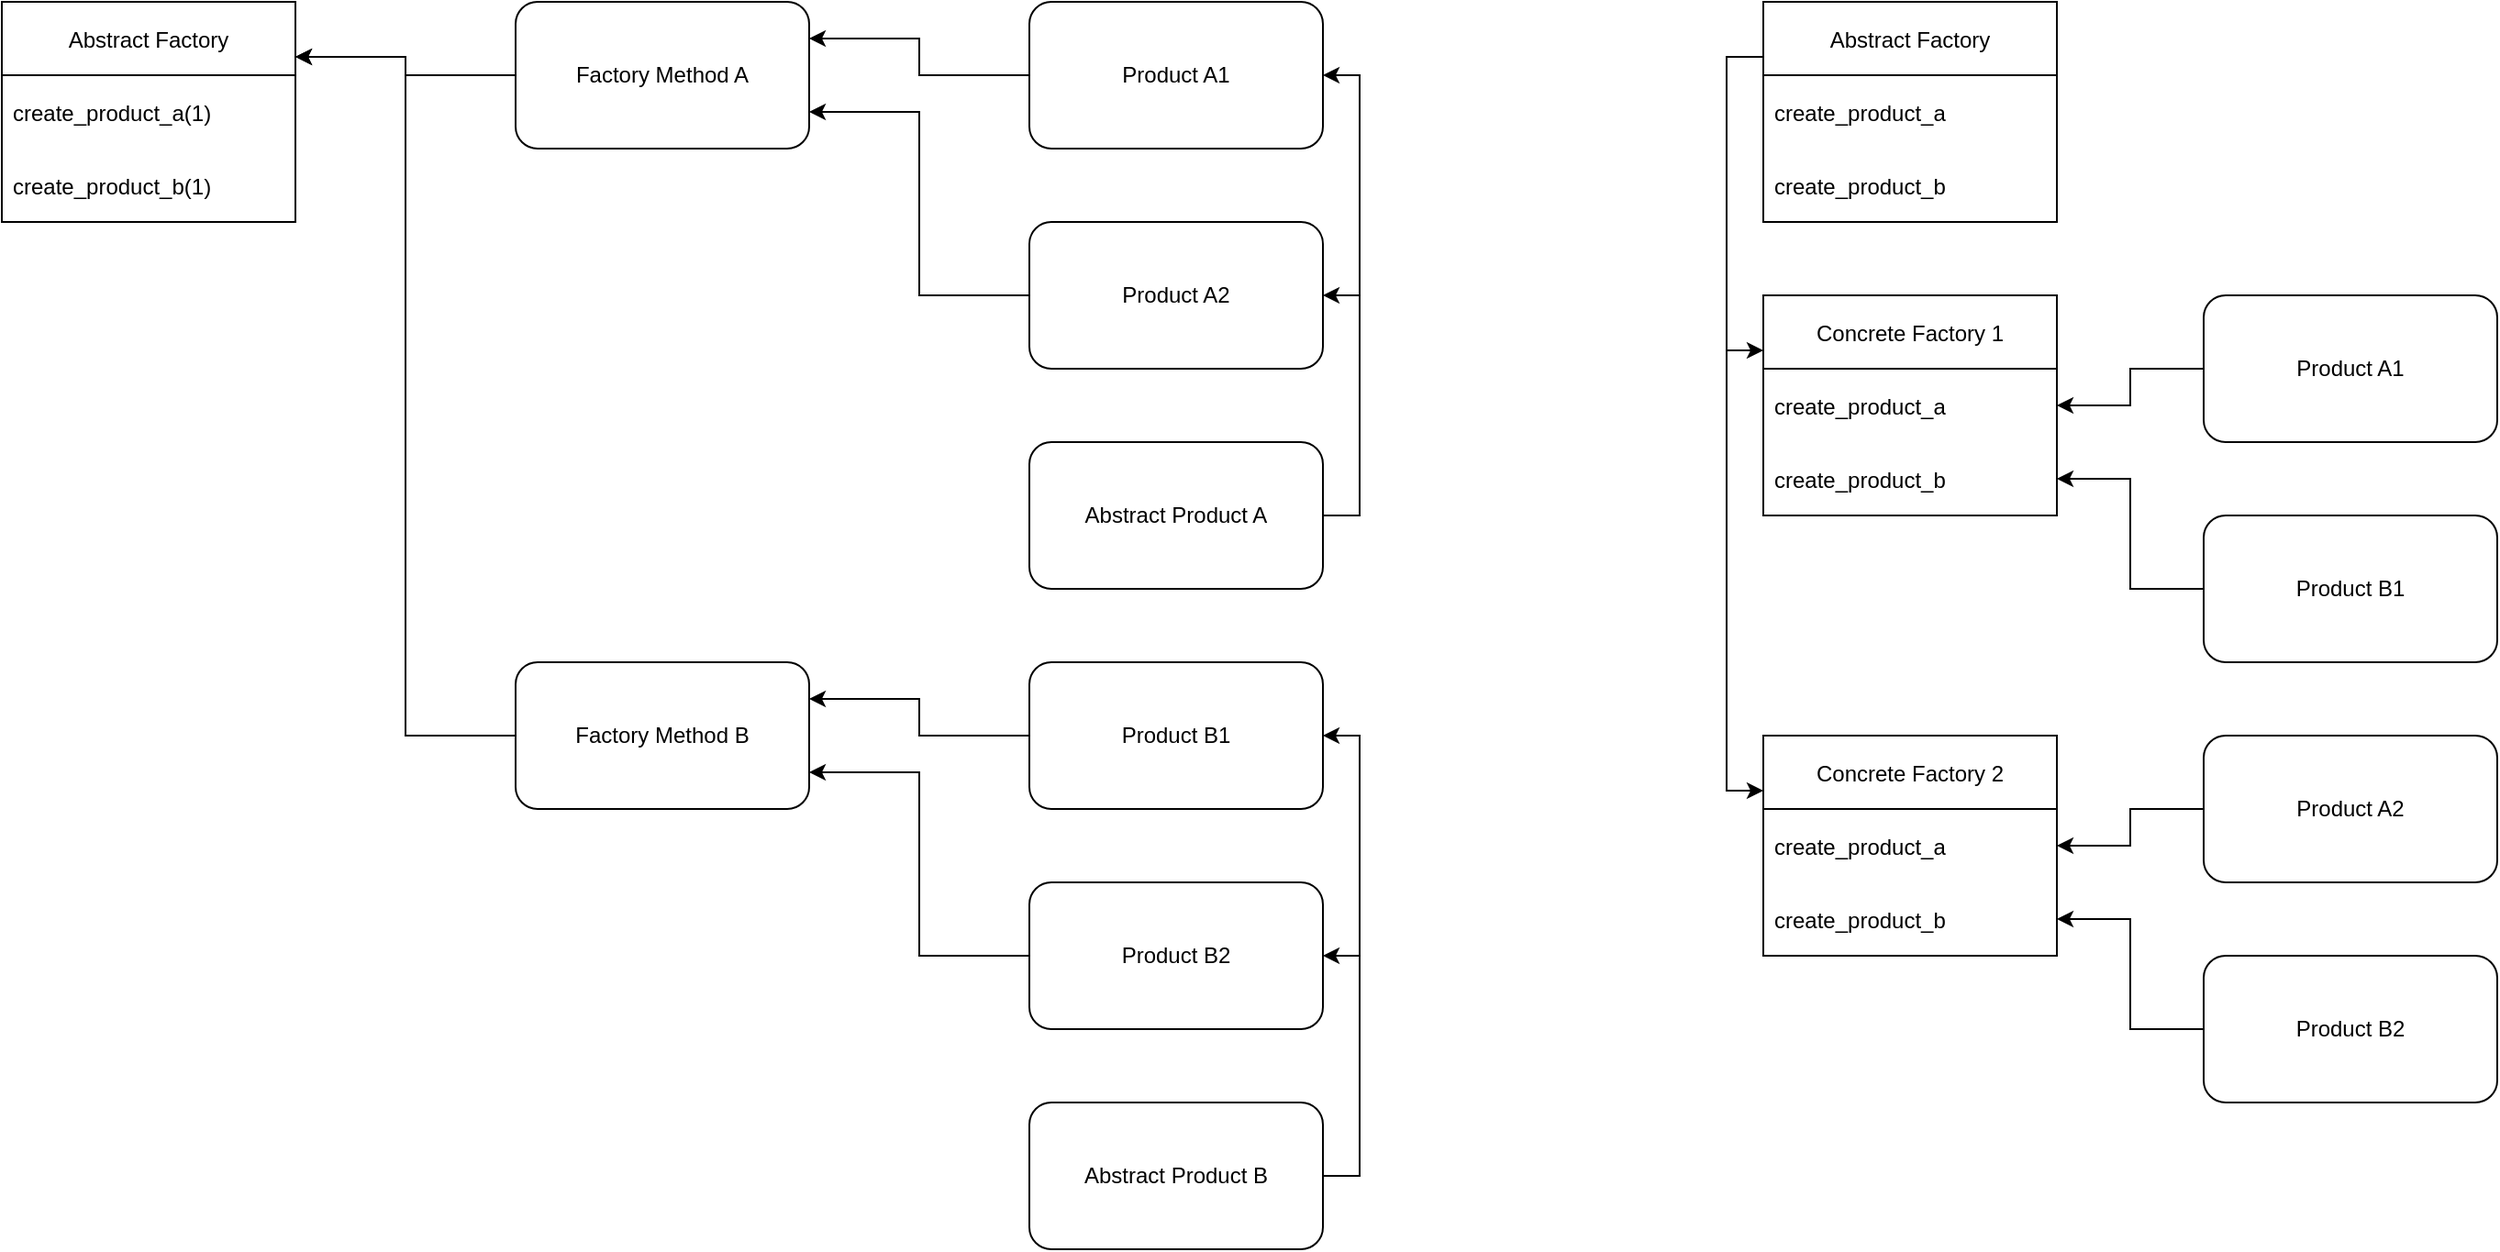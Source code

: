 <mxfile version="18.1.3" type="device"><diagram id="31KkvgHiG4aJ4mhq2gwg" name="Page-1"><mxGraphModel dx="1822" dy="861" grid="1" gridSize="10" guides="1" tooltips="1" connect="1" arrows="1" fold="1" page="0" pageScale="1" pageWidth="850" pageHeight="1100" math="0" shadow="0"><root><mxCell id="0"/><mxCell id="1" parent="0"/><mxCell id="8Xe1lIj_c40SGVk25aZb-7" style="edgeStyle=orthogonalEdgeStyle;rounded=0;orthogonalLoop=1;jettySize=auto;html=1;exitX=1;exitY=0.5;exitDx=0;exitDy=0;entryX=1;entryY=0.5;entryDx=0;entryDy=0;" edge="1" parent="1" source="8Xe1lIj_c40SGVk25aZb-1" target="8Xe1lIj_c40SGVk25aZb-4"><mxGeometry relative="1" as="geometry"/></mxCell><mxCell id="8Xe1lIj_c40SGVk25aZb-8" style="edgeStyle=orthogonalEdgeStyle;rounded=0;orthogonalLoop=1;jettySize=auto;html=1;exitX=1;exitY=0.5;exitDx=0;exitDy=0;entryX=1;entryY=0.5;entryDx=0;entryDy=0;" edge="1" parent="1" source="8Xe1lIj_c40SGVk25aZb-1" target="8Xe1lIj_c40SGVk25aZb-6"><mxGeometry relative="1" as="geometry"/></mxCell><mxCell id="8Xe1lIj_c40SGVk25aZb-1" value="Abstract Product A" style="rounded=1;whiteSpace=wrap;html=1;" vertex="1" parent="1"><mxGeometry x="360" y="280" width="160" height="80" as="geometry"/></mxCell><mxCell id="8Xe1lIj_c40SGVk25aZb-18" style="edgeStyle=orthogonalEdgeStyle;rounded=0;orthogonalLoop=1;jettySize=auto;html=1;exitX=0;exitY=0.5;exitDx=0;exitDy=0;entryX=1;entryY=0.75;entryDx=0;entryDy=0;" edge="1" parent="1" source="8Xe1lIj_c40SGVk25aZb-4" target="8Xe1lIj_c40SGVk25aZb-15"><mxGeometry relative="1" as="geometry"><mxPoint x="310" y="10" as="targetPoint"/></mxGeometry></mxCell><mxCell id="8Xe1lIj_c40SGVk25aZb-4" value="Product A2" style="rounded=1;whiteSpace=wrap;html=1;" vertex="1" parent="1"><mxGeometry x="360" y="160" width="160" height="80" as="geometry"/></mxCell><mxCell id="8Xe1lIj_c40SGVk25aZb-17" style="edgeStyle=orthogonalEdgeStyle;rounded=0;orthogonalLoop=1;jettySize=auto;html=1;exitX=0;exitY=0.5;exitDx=0;exitDy=0;entryX=1;entryY=0.25;entryDx=0;entryDy=0;" edge="1" parent="1" source="8Xe1lIj_c40SGVk25aZb-6" target="8Xe1lIj_c40SGVk25aZb-15"><mxGeometry relative="1" as="geometry"/></mxCell><mxCell id="8Xe1lIj_c40SGVk25aZb-6" value="Product A1" style="rounded=1;whiteSpace=wrap;html=1;" vertex="1" parent="1"><mxGeometry x="360" y="40" width="160" height="80" as="geometry"/></mxCell><mxCell id="8Xe1lIj_c40SGVk25aZb-9" style="edgeStyle=orthogonalEdgeStyle;rounded=0;orthogonalLoop=1;jettySize=auto;html=1;exitX=1;exitY=0.5;exitDx=0;exitDy=0;entryX=1;entryY=0.5;entryDx=0;entryDy=0;" edge="1" parent="1" source="8Xe1lIj_c40SGVk25aZb-11" target="8Xe1lIj_c40SGVk25aZb-12"><mxGeometry relative="1" as="geometry"/></mxCell><mxCell id="8Xe1lIj_c40SGVk25aZb-10" style="edgeStyle=orthogonalEdgeStyle;rounded=0;orthogonalLoop=1;jettySize=auto;html=1;exitX=1;exitY=0.5;exitDx=0;exitDy=0;entryX=1;entryY=0.5;entryDx=0;entryDy=0;" edge="1" parent="1" source="8Xe1lIj_c40SGVk25aZb-11" target="8Xe1lIj_c40SGVk25aZb-13"><mxGeometry relative="1" as="geometry"/></mxCell><mxCell id="8Xe1lIj_c40SGVk25aZb-11" value="Abstract Product B" style="rounded=1;whiteSpace=wrap;html=1;" vertex="1" parent="1"><mxGeometry x="360" y="640" width="160" height="80" as="geometry"/></mxCell><mxCell id="8Xe1lIj_c40SGVk25aZb-20" style="edgeStyle=orthogonalEdgeStyle;rounded=0;orthogonalLoop=1;jettySize=auto;html=1;exitX=0;exitY=0.5;exitDx=0;exitDy=0;entryX=1;entryY=0.75;entryDx=0;entryDy=0;" edge="1" parent="1" source="8Xe1lIj_c40SGVk25aZb-12" target="8Xe1lIj_c40SGVk25aZb-16"><mxGeometry relative="1" as="geometry"/></mxCell><mxCell id="8Xe1lIj_c40SGVk25aZb-12" value="Product B2" style="rounded=1;whiteSpace=wrap;html=1;" vertex="1" parent="1"><mxGeometry x="360" y="520" width="160" height="80" as="geometry"/></mxCell><mxCell id="8Xe1lIj_c40SGVk25aZb-19" style="edgeStyle=orthogonalEdgeStyle;rounded=0;orthogonalLoop=1;jettySize=auto;html=1;exitX=0;exitY=0.5;exitDx=0;exitDy=0;entryX=1;entryY=0.25;entryDx=0;entryDy=0;" edge="1" parent="1" source="8Xe1lIj_c40SGVk25aZb-13" target="8Xe1lIj_c40SGVk25aZb-16"><mxGeometry relative="1" as="geometry"/></mxCell><mxCell id="8Xe1lIj_c40SGVk25aZb-13" value="Product B1" style="rounded=1;whiteSpace=wrap;html=1;" vertex="1" parent="1"><mxGeometry x="360" y="400" width="160" height="80" as="geometry"/></mxCell><mxCell id="8Xe1lIj_c40SGVk25aZb-22" style="edgeStyle=orthogonalEdgeStyle;rounded=0;orthogonalLoop=1;jettySize=auto;html=1;exitX=0;exitY=0.5;exitDx=0;exitDy=0;entryX=1;entryY=0.25;entryDx=0;entryDy=0;" edge="1" parent="1" source="8Xe1lIj_c40SGVk25aZb-15" target="8Xe1lIj_c40SGVk25aZb-24"><mxGeometry relative="1" as="geometry"><mxPoint y="260" as="targetPoint"/></mxGeometry></mxCell><mxCell id="8Xe1lIj_c40SGVk25aZb-15" value="Factory Method A" style="rounded=1;whiteSpace=wrap;html=1;" vertex="1" parent="1"><mxGeometry x="80" y="40" width="160" height="80" as="geometry"/></mxCell><mxCell id="8Xe1lIj_c40SGVk25aZb-23" style="edgeStyle=orthogonalEdgeStyle;rounded=0;orthogonalLoop=1;jettySize=auto;html=1;exitX=0;exitY=0.5;exitDx=0;exitDy=0;entryX=1;entryY=0.25;entryDx=0;entryDy=0;" edge="1" parent="1" source="8Xe1lIj_c40SGVk25aZb-16" target="8Xe1lIj_c40SGVk25aZb-24"><mxGeometry relative="1" as="geometry"><mxPoint y="300" as="targetPoint"/></mxGeometry></mxCell><mxCell id="8Xe1lIj_c40SGVk25aZb-16" value="Factory Method B" style="rounded=1;whiteSpace=wrap;html=1;" vertex="1" parent="1"><mxGeometry x="80" y="400" width="160" height="80" as="geometry"/></mxCell><mxCell id="8Xe1lIj_c40SGVk25aZb-24" value="Abstract Factory" style="swimlane;fontStyle=0;childLayout=stackLayout;horizontal=1;startSize=40;horizontalStack=0;resizeParent=1;resizeParentMax=0;resizeLast=0;collapsible=1;marginBottom=0;" vertex="1" parent="1"><mxGeometry x="-200" y="40" width="160" height="120" as="geometry"/></mxCell><mxCell id="8Xe1lIj_c40SGVk25aZb-25" value="create_product_a(1)" style="text;strokeColor=none;fillColor=none;align=left;verticalAlign=middle;spacingLeft=4;spacingRight=4;overflow=hidden;points=[[0,0.5],[1,0.5]];portConstraint=eastwest;rotatable=0;" vertex="1" parent="8Xe1lIj_c40SGVk25aZb-24"><mxGeometry y="40" width="160" height="40" as="geometry"/></mxCell><mxCell id="8Xe1lIj_c40SGVk25aZb-26" value="create_product_b(1)" style="text;strokeColor=none;fillColor=none;align=left;verticalAlign=middle;spacingLeft=4;spacingRight=4;overflow=hidden;points=[[0,0.5],[1,0.5]];portConstraint=eastwest;rotatable=0;" vertex="1" parent="8Xe1lIj_c40SGVk25aZb-24"><mxGeometry y="80" width="160" height="40" as="geometry"/></mxCell><mxCell id="8Xe1lIj_c40SGVk25aZb-59" style="edgeStyle=orthogonalEdgeStyle;rounded=0;orthogonalLoop=1;jettySize=auto;html=1;exitX=0;exitY=0.5;exitDx=0;exitDy=0;entryX=1;entryY=0.5;entryDx=0;entryDy=0;" edge="1" parent="1" source="8Xe1lIj_c40SGVk25aZb-31" target="8Xe1lIj_c40SGVk25aZb-42"><mxGeometry relative="1" as="geometry"/></mxCell><mxCell id="8Xe1lIj_c40SGVk25aZb-31" value="Product A2" style="rounded=1;whiteSpace=wrap;html=1;" vertex="1" parent="1"><mxGeometry x="1000" y="440" width="160" height="80" as="geometry"/></mxCell><mxCell id="8Xe1lIj_c40SGVk25aZb-57" style="edgeStyle=orthogonalEdgeStyle;rounded=0;orthogonalLoop=1;jettySize=auto;html=1;exitX=0;exitY=0.5;exitDx=0;exitDy=0;entryX=1;entryY=0.5;entryDx=0;entryDy=0;" edge="1" parent="1" source="8Xe1lIj_c40SGVk25aZb-32" target="8Xe1lIj_c40SGVk25aZb-39"><mxGeometry relative="1" as="geometry"/></mxCell><mxCell id="8Xe1lIj_c40SGVk25aZb-32" value="Product A1" style="rounded=1;whiteSpace=wrap;html=1;" vertex="1" parent="1"><mxGeometry x="1000" y="200" width="160" height="80" as="geometry"/></mxCell><mxCell id="8Xe1lIj_c40SGVk25aZb-60" style="edgeStyle=orthogonalEdgeStyle;rounded=0;orthogonalLoop=1;jettySize=auto;html=1;exitX=0;exitY=0.5;exitDx=0;exitDy=0;entryX=1;entryY=0.5;entryDx=0;entryDy=0;" edge="1" parent="1" source="8Xe1lIj_c40SGVk25aZb-36" target="8Xe1lIj_c40SGVk25aZb-43"><mxGeometry relative="1" as="geometry"/></mxCell><mxCell id="8Xe1lIj_c40SGVk25aZb-36" value="Product B2" style="rounded=1;whiteSpace=wrap;html=1;" vertex="1" parent="1"><mxGeometry x="1000" y="560" width="160" height="80" as="geometry"/></mxCell><mxCell id="8Xe1lIj_c40SGVk25aZb-58" style="edgeStyle=orthogonalEdgeStyle;rounded=0;orthogonalLoop=1;jettySize=auto;html=1;exitX=0;exitY=0.5;exitDx=0;exitDy=0;entryX=1;entryY=0.5;entryDx=0;entryDy=0;" edge="1" parent="1" source="8Xe1lIj_c40SGVk25aZb-37" target="8Xe1lIj_c40SGVk25aZb-40"><mxGeometry relative="1" as="geometry"/></mxCell><mxCell id="8Xe1lIj_c40SGVk25aZb-37" value="Product B1" style="rounded=1;whiteSpace=wrap;html=1;" vertex="1" parent="1"><mxGeometry x="1000" y="320" width="160" height="80" as="geometry"/></mxCell><mxCell id="8Xe1lIj_c40SGVk25aZb-38" value="Concrete Factory 1" style="swimlane;fontStyle=0;childLayout=stackLayout;horizontal=1;startSize=40;horizontalStack=0;resizeParent=1;resizeParentMax=0;resizeLast=0;collapsible=1;marginBottom=0;" vertex="1" parent="1"><mxGeometry x="760" y="200" width="160" height="120" as="geometry"/></mxCell><mxCell id="8Xe1lIj_c40SGVk25aZb-39" value="create_product_a" style="text;strokeColor=none;fillColor=none;align=left;verticalAlign=middle;spacingLeft=4;spacingRight=4;overflow=hidden;points=[[0,0.5],[1,0.5]];portConstraint=eastwest;rotatable=0;" vertex="1" parent="8Xe1lIj_c40SGVk25aZb-38"><mxGeometry y="40" width="160" height="40" as="geometry"/></mxCell><mxCell id="8Xe1lIj_c40SGVk25aZb-40" value="create_product_b" style="text;strokeColor=none;fillColor=none;align=left;verticalAlign=middle;spacingLeft=4;spacingRight=4;overflow=hidden;points=[[0,0.5],[1,0.5]];portConstraint=eastwest;rotatable=0;" vertex="1" parent="8Xe1lIj_c40SGVk25aZb-38"><mxGeometry y="80" width="160" height="40" as="geometry"/></mxCell><mxCell id="8Xe1lIj_c40SGVk25aZb-41" value="Concrete Factory 2" style="swimlane;fontStyle=0;childLayout=stackLayout;horizontal=1;startSize=40;horizontalStack=0;resizeParent=1;resizeParentMax=0;resizeLast=0;collapsible=1;marginBottom=0;" vertex="1" parent="1"><mxGeometry x="760" y="440" width="160" height="120" as="geometry"/></mxCell><mxCell id="8Xe1lIj_c40SGVk25aZb-42" value="create_product_a" style="text;strokeColor=none;fillColor=none;align=left;verticalAlign=middle;spacingLeft=4;spacingRight=4;overflow=hidden;points=[[0,0.5],[1,0.5]];portConstraint=eastwest;rotatable=0;" vertex="1" parent="8Xe1lIj_c40SGVk25aZb-41"><mxGeometry y="40" width="160" height="40" as="geometry"/></mxCell><mxCell id="8Xe1lIj_c40SGVk25aZb-43" value="create_product_b" style="text;strokeColor=none;fillColor=none;align=left;verticalAlign=middle;spacingLeft=4;spacingRight=4;overflow=hidden;points=[[0,0.5],[1,0.5]];portConstraint=eastwest;rotatable=0;" vertex="1" parent="8Xe1lIj_c40SGVk25aZb-41"><mxGeometry y="80" width="160" height="40" as="geometry"/></mxCell><mxCell id="8Xe1lIj_c40SGVk25aZb-50" style="edgeStyle=orthogonalEdgeStyle;rounded=0;orthogonalLoop=1;jettySize=auto;html=1;exitX=0;exitY=0.25;exitDx=0;exitDy=0;entryX=0;entryY=0.25;entryDx=0;entryDy=0;" edge="1" parent="1" source="8Xe1lIj_c40SGVk25aZb-47" target="8Xe1lIj_c40SGVk25aZb-38"><mxGeometry relative="1" as="geometry"/></mxCell><mxCell id="8Xe1lIj_c40SGVk25aZb-51" style="edgeStyle=orthogonalEdgeStyle;rounded=0;orthogonalLoop=1;jettySize=auto;html=1;exitX=0;exitY=0.25;exitDx=0;exitDy=0;entryX=0;entryY=0.25;entryDx=0;entryDy=0;" edge="1" parent="1" source="8Xe1lIj_c40SGVk25aZb-47" target="8Xe1lIj_c40SGVk25aZb-41"><mxGeometry relative="1" as="geometry"/></mxCell><mxCell id="8Xe1lIj_c40SGVk25aZb-47" value="Abstract Factory" style="swimlane;fontStyle=0;childLayout=stackLayout;horizontal=1;startSize=40;horizontalStack=0;resizeParent=1;resizeParentMax=0;resizeLast=0;collapsible=1;marginBottom=0;" vertex="1" parent="1"><mxGeometry x="760" y="40" width="160" height="120" as="geometry"/></mxCell><mxCell id="8Xe1lIj_c40SGVk25aZb-48" value="create_product_a" style="text;strokeColor=none;fillColor=none;align=left;verticalAlign=middle;spacingLeft=4;spacingRight=4;overflow=hidden;points=[[0,0.5],[1,0.5]];portConstraint=eastwest;rotatable=0;" vertex="1" parent="8Xe1lIj_c40SGVk25aZb-47"><mxGeometry y="40" width="160" height="40" as="geometry"/></mxCell><mxCell id="8Xe1lIj_c40SGVk25aZb-49" value="create_product_b" style="text;strokeColor=none;fillColor=none;align=left;verticalAlign=middle;spacingLeft=4;spacingRight=4;overflow=hidden;points=[[0,0.5],[1,0.5]];portConstraint=eastwest;rotatable=0;" vertex="1" parent="8Xe1lIj_c40SGVk25aZb-47"><mxGeometry y="80" width="160" height="40" as="geometry"/></mxCell></root></mxGraphModel></diagram></mxfile>